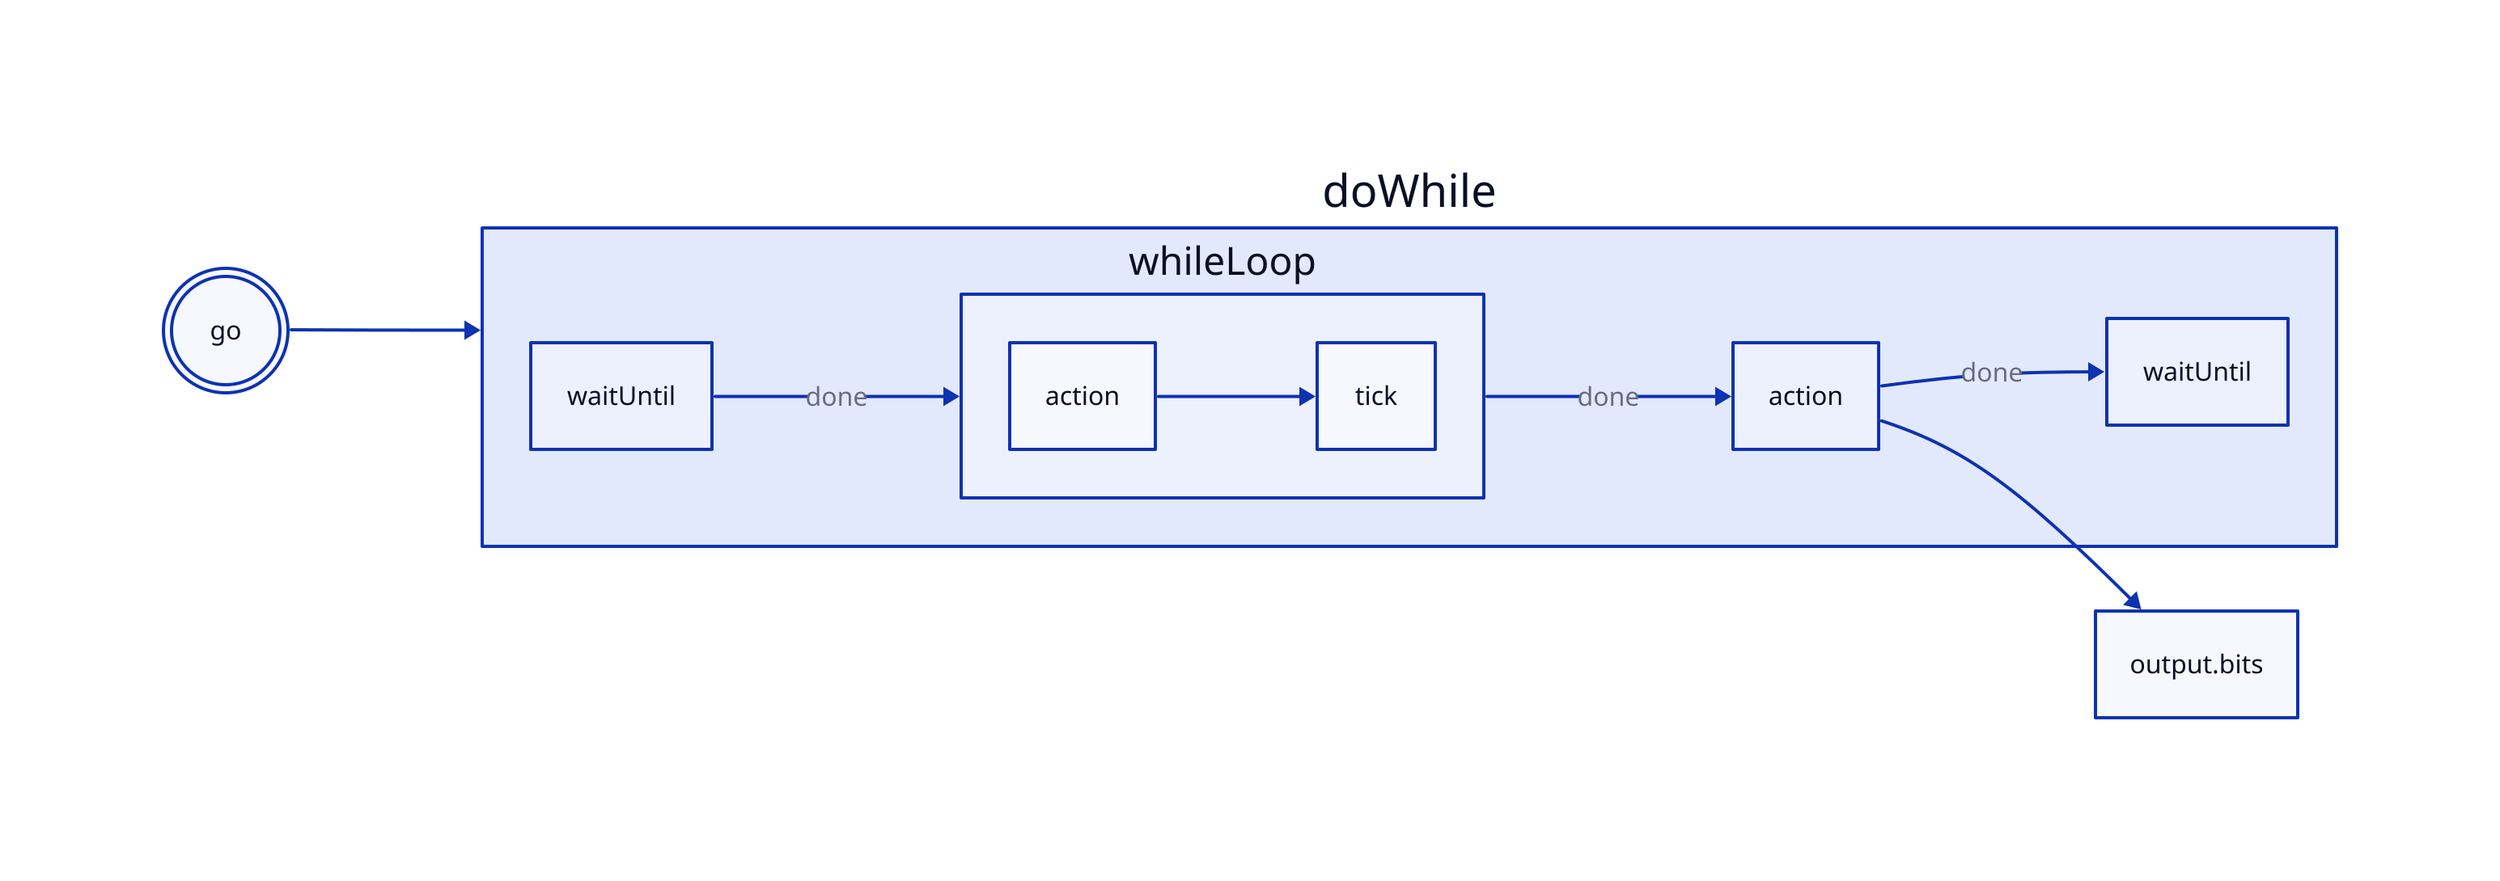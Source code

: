 direction: right

go
go.style.double-border: true
go.shape: circle

go -> doWhile
doWhile: {
  waitUntil1: waitUntil
  waitUntil1 -> whileLoop: done
  whileLoop: {
    action -> tick
  }
  waitUntil2: waitUntil
  whileLoop -> action: done
  action -> waitUntil2: done
  action
}
output: output.bits
doWhile.action -> output
